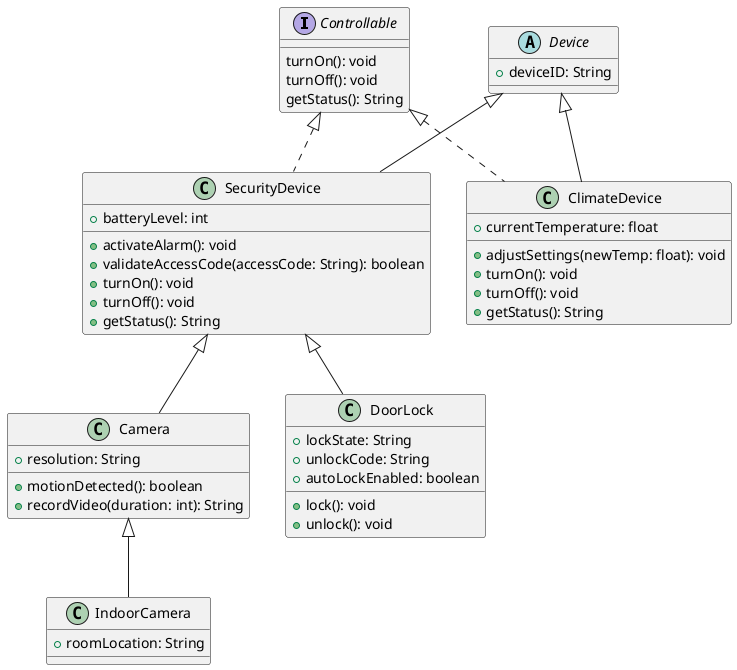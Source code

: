 ```plantuml
@startuml
interface Controllable {
    turnOn(): void
    turnOff(): void
    getStatus(): String
}

abstract class Device {
    + deviceID: String
}

class SecurityDevice extends Device implements Controllable {
    + batteryLevel: int
    + activateAlarm(): void
    + validateAccessCode(accessCode: String): boolean
    + turnOn(): void
    + turnOff(): void
    + getStatus(): String
}

class ClimateDevice extends Device implements Controllable {
    + currentTemperature: float
    + adjustSettings(newTemp: float): void
    + turnOn(): void
    + turnOff(): void
    + getStatus(): String
}

class Camera extends SecurityDevice {
    + resolution: String
    + motionDetected(): boolean
    + recordVideo(duration: int): String
}

class DoorLock extends SecurityDevice {
    + lockState: String
    + unlockCode: String
    + autoLockEnabled: boolean
    + lock(): void
    + unlock(): void
}

class IndoorCamera extends Camera {
    + roomLocation: String
}
@enduml
